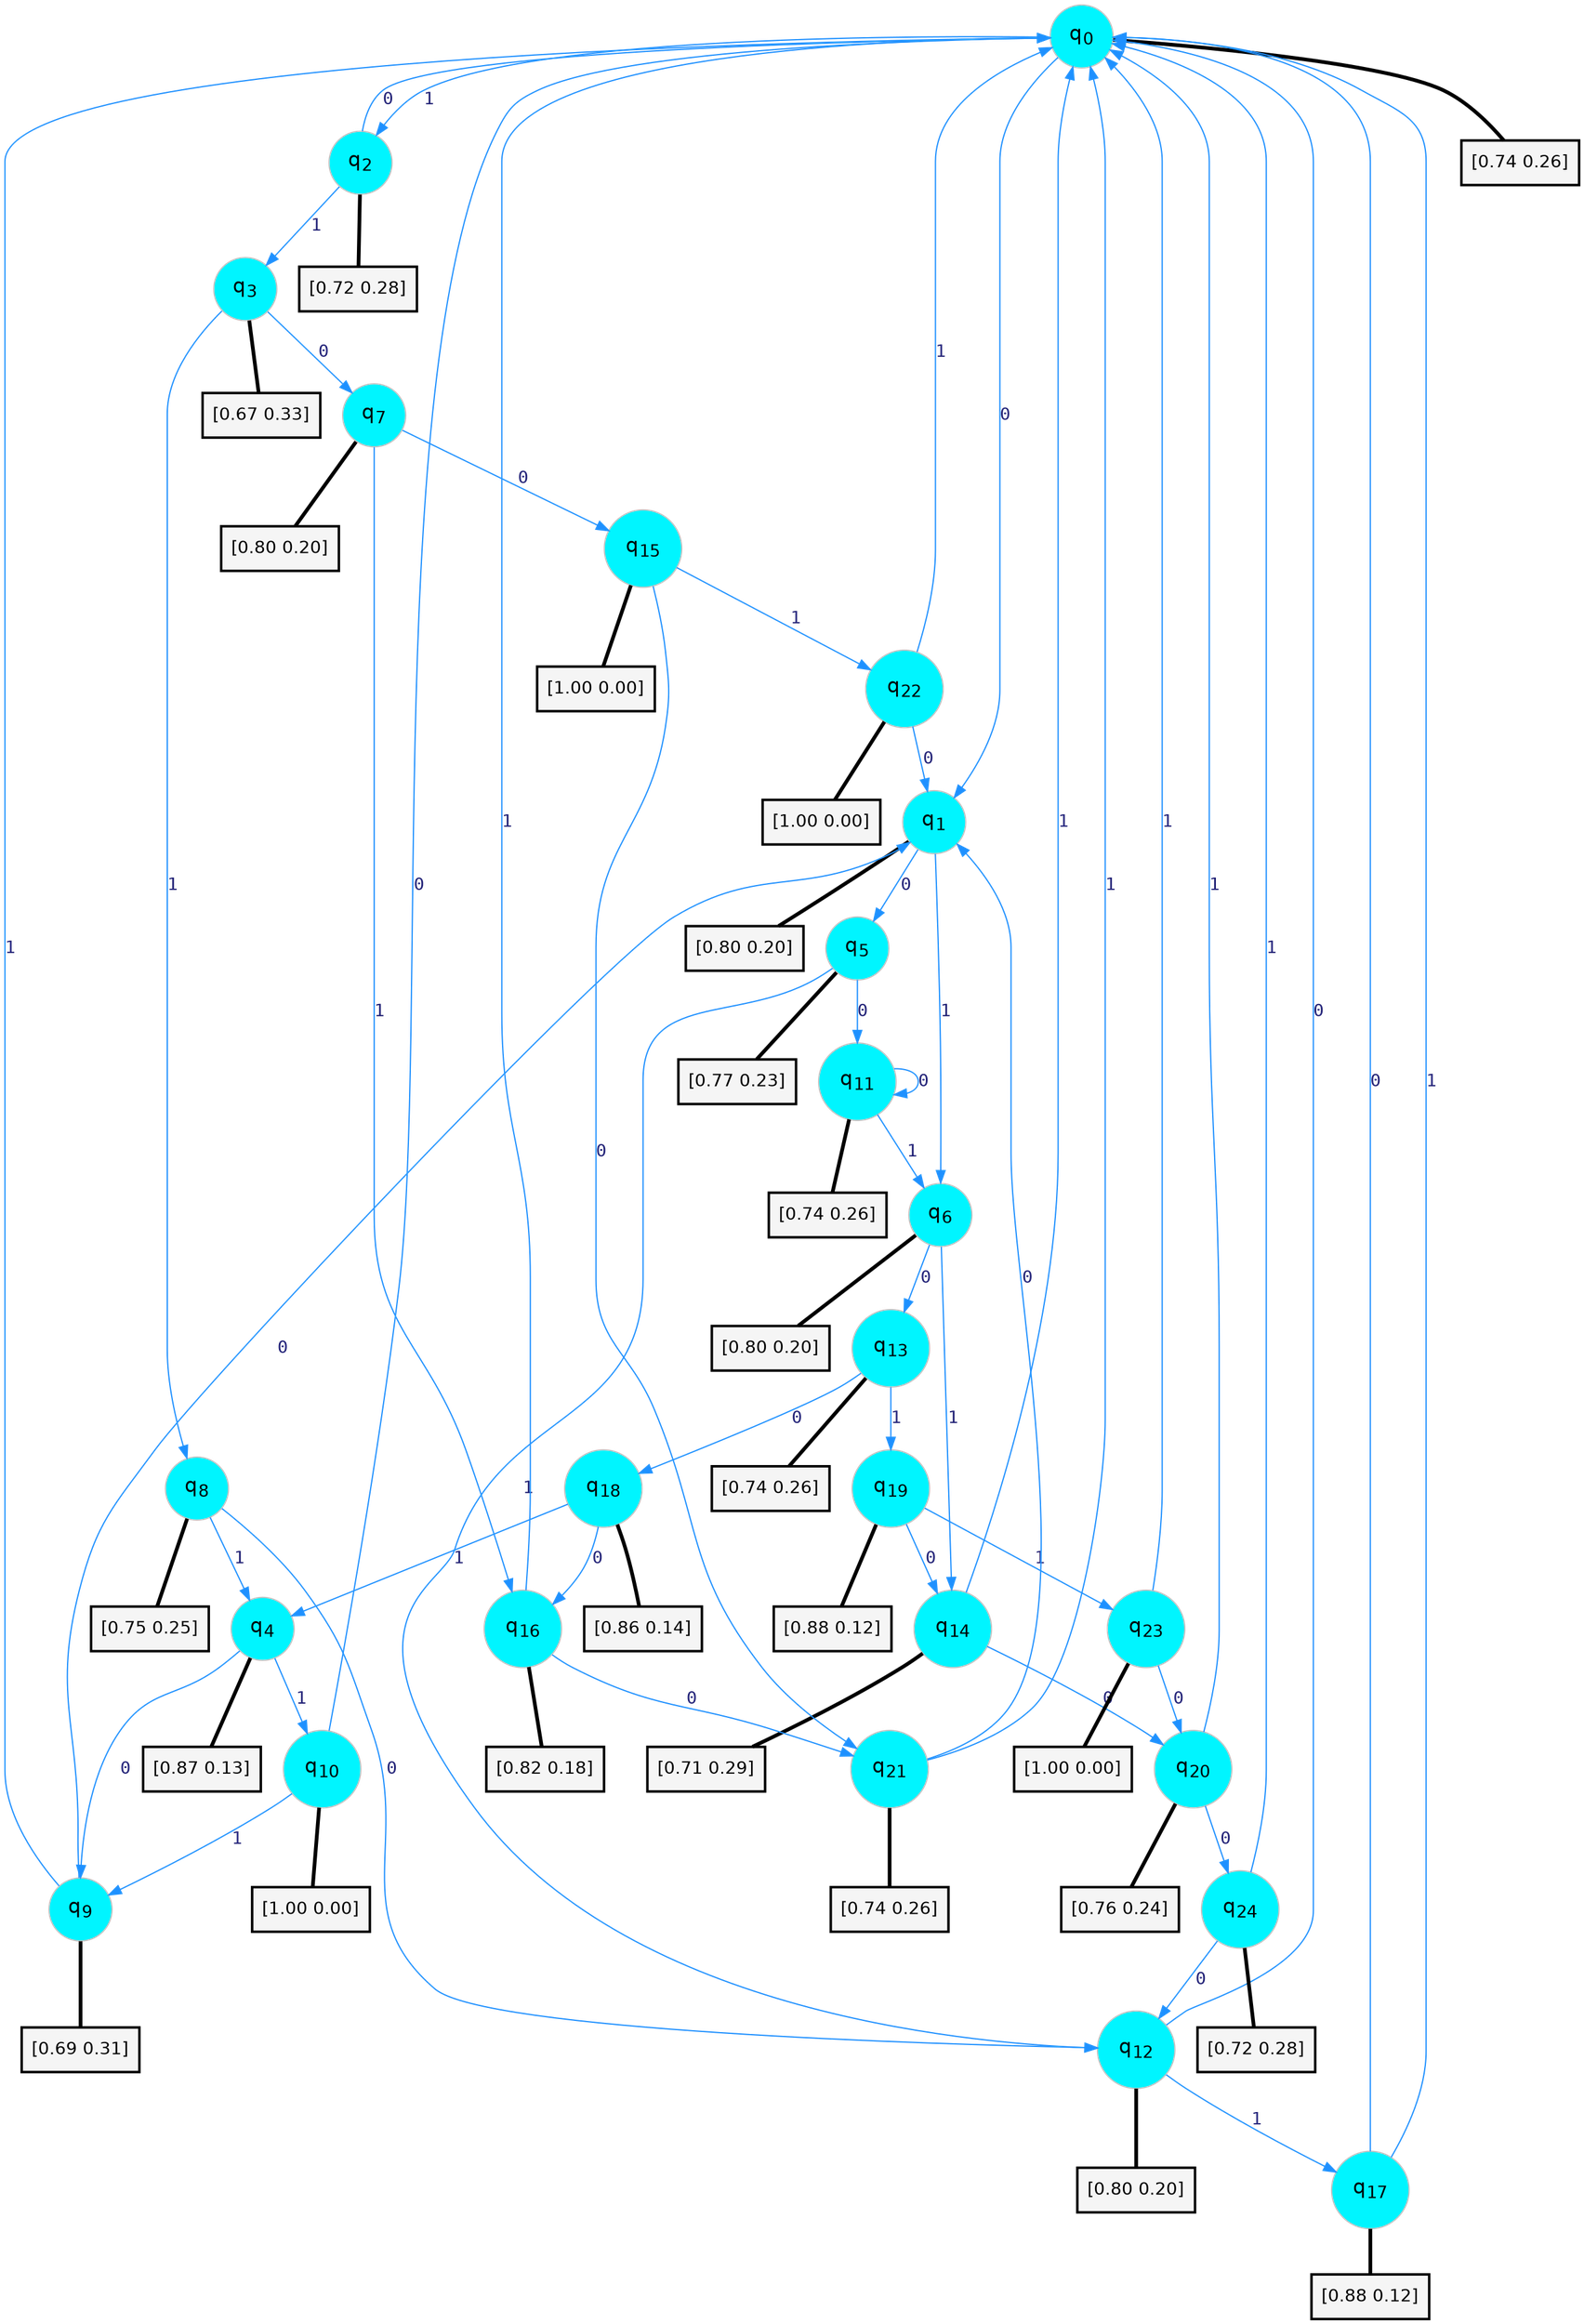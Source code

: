 digraph G {
graph [
bgcolor=transparent, dpi=300, rankdir=TD, size="40,25"];
node [
color=gray, fillcolor=turquoise1, fontcolor=black, fontname=Helvetica, fontsize=16, fontweight=bold, shape=circle, style=filled];
edge [
arrowsize=1, color=dodgerblue1, fontcolor=midnightblue, fontname=courier, fontweight=bold, penwidth=1, style=solid, weight=20];
0[label=<q<SUB>0</SUB>>];
1[label=<q<SUB>1</SUB>>];
2[label=<q<SUB>2</SUB>>];
3[label=<q<SUB>3</SUB>>];
4[label=<q<SUB>4</SUB>>];
5[label=<q<SUB>5</SUB>>];
6[label=<q<SUB>6</SUB>>];
7[label=<q<SUB>7</SUB>>];
8[label=<q<SUB>8</SUB>>];
9[label=<q<SUB>9</SUB>>];
10[label=<q<SUB>10</SUB>>];
11[label=<q<SUB>11</SUB>>];
12[label=<q<SUB>12</SUB>>];
13[label=<q<SUB>13</SUB>>];
14[label=<q<SUB>14</SUB>>];
15[label=<q<SUB>15</SUB>>];
16[label=<q<SUB>16</SUB>>];
17[label=<q<SUB>17</SUB>>];
18[label=<q<SUB>18</SUB>>];
19[label=<q<SUB>19</SUB>>];
20[label=<q<SUB>20</SUB>>];
21[label=<q<SUB>21</SUB>>];
22[label=<q<SUB>22</SUB>>];
23[label=<q<SUB>23</SUB>>];
24[label=<q<SUB>24</SUB>>];
25[label="[0.74 0.26]", shape=box,fontcolor=black, fontname=Helvetica, fontsize=14, penwidth=2, fillcolor=whitesmoke,color=black];
26[label="[0.80 0.20]", shape=box,fontcolor=black, fontname=Helvetica, fontsize=14, penwidth=2, fillcolor=whitesmoke,color=black];
27[label="[0.72 0.28]", shape=box,fontcolor=black, fontname=Helvetica, fontsize=14, penwidth=2, fillcolor=whitesmoke,color=black];
28[label="[0.67 0.33]", shape=box,fontcolor=black, fontname=Helvetica, fontsize=14, penwidth=2, fillcolor=whitesmoke,color=black];
29[label="[0.87 0.13]", shape=box,fontcolor=black, fontname=Helvetica, fontsize=14, penwidth=2, fillcolor=whitesmoke,color=black];
30[label="[0.77 0.23]", shape=box,fontcolor=black, fontname=Helvetica, fontsize=14, penwidth=2, fillcolor=whitesmoke,color=black];
31[label="[0.80 0.20]", shape=box,fontcolor=black, fontname=Helvetica, fontsize=14, penwidth=2, fillcolor=whitesmoke,color=black];
32[label="[0.80 0.20]", shape=box,fontcolor=black, fontname=Helvetica, fontsize=14, penwidth=2, fillcolor=whitesmoke,color=black];
33[label="[0.75 0.25]", shape=box,fontcolor=black, fontname=Helvetica, fontsize=14, penwidth=2, fillcolor=whitesmoke,color=black];
34[label="[0.69 0.31]", shape=box,fontcolor=black, fontname=Helvetica, fontsize=14, penwidth=2, fillcolor=whitesmoke,color=black];
35[label="[1.00 0.00]", shape=box,fontcolor=black, fontname=Helvetica, fontsize=14, penwidth=2, fillcolor=whitesmoke,color=black];
36[label="[0.74 0.26]", shape=box,fontcolor=black, fontname=Helvetica, fontsize=14, penwidth=2, fillcolor=whitesmoke,color=black];
37[label="[0.80 0.20]", shape=box,fontcolor=black, fontname=Helvetica, fontsize=14, penwidth=2, fillcolor=whitesmoke,color=black];
38[label="[0.74 0.26]", shape=box,fontcolor=black, fontname=Helvetica, fontsize=14, penwidth=2, fillcolor=whitesmoke,color=black];
39[label="[0.71 0.29]", shape=box,fontcolor=black, fontname=Helvetica, fontsize=14, penwidth=2, fillcolor=whitesmoke,color=black];
40[label="[1.00 0.00]", shape=box,fontcolor=black, fontname=Helvetica, fontsize=14, penwidth=2, fillcolor=whitesmoke,color=black];
41[label="[0.82 0.18]", shape=box,fontcolor=black, fontname=Helvetica, fontsize=14, penwidth=2, fillcolor=whitesmoke,color=black];
42[label="[0.88 0.12]", shape=box,fontcolor=black, fontname=Helvetica, fontsize=14, penwidth=2, fillcolor=whitesmoke,color=black];
43[label="[0.86 0.14]", shape=box,fontcolor=black, fontname=Helvetica, fontsize=14, penwidth=2, fillcolor=whitesmoke,color=black];
44[label="[0.88 0.12]", shape=box,fontcolor=black, fontname=Helvetica, fontsize=14, penwidth=2, fillcolor=whitesmoke,color=black];
45[label="[0.76 0.24]", shape=box,fontcolor=black, fontname=Helvetica, fontsize=14, penwidth=2, fillcolor=whitesmoke,color=black];
46[label="[0.74 0.26]", shape=box,fontcolor=black, fontname=Helvetica, fontsize=14, penwidth=2, fillcolor=whitesmoke,color=black];
47[label="[1.00 0.00]", shape=box,fontcolor=black, fontname=Helvetica, fontsize=14, penwidth=2, fillcolor=whitesmoke,color=black];
48[label="[1.00 0.00]", shape=box,fontcolor=black, fontname=Helvetica, fontsize=14, penwidth=2, fillcolor=whitesmoke,color=black];
49[label="[0.72 0.28]", shape=box,fontcolor=black, fontname=Helvetica, fontsize=14, penwidth=2, fillcolor=whitesmoke,color=black];
0->1 [label=0];
0->2 [label=1];
0->25 [arrowhead=none, penwidth=3,color=black];
1->5 [label=0];
1->6 [label=1];
1->26 [arrowhead=none, penwidth=3,color=black];
2->0 [label=0];
2->3 [label=1];
2->27 [arrowhead=none, penwidth=3,color=black];
3->7 [label=0];
3->8 [label=1];
3->28 [arrowhead=none, penwidth=3,color=black];
4->9 [label=0];
4->10 [label=1];
4->29 [arrowhead=none, penwidth=3,color=black];
5->11 [label=0];
5->12 [label=1];
5->30 [arrowhead=none, penwidth=3,color=black];
6->13 [label=0];
6->14 [label=1];
6->31 [arrowhead=none, penwidth=3,color=black];
7->15 [label=0];
7->16 [label=1];
7->32 [arrowhead=none, penwidth=3,color=black];
8->12 [label=0];
8->4 [label=1];
8->33 [arrowhead=none, penwidth=3,color=black];
9->1 [label=0];
9->0 [label=1];
9->34 [arrowhead=none, penwidth=3,color=black];
10->0 [label=0];
10->9 [label=1];
10->35 [arrowhead=none, penwidth=3,color=black];
11->11 [label=0];
11->6 [label=1];
11->36 [arrowhead=none, penwidth=3,color=black];
12->0 [label=0];
12->17 [label=1];
12->37 [arrowhead=none, penwidth=3,color=black];
13->18 [label=0];
13->19 [label=1];
13->38 [arrowhead=none, penwidth=3,color=black];
14->20 [label=0];
14->0 [label=1];
14->39 [arrowhead=none, penwidth=3,color=black];
15->21 [label=0];
15->22 [label=1];
15->40 [arrowhead=none, penwidth=3,color=black];
16->21 [label=0];
16->0 [label=1];
16->41 [arrowhead=none, penwidth=3,color=black];
17->0 [label=0];
17->0 [label=1];
17->42 [arrowhead=none, penwidth=3,color=black];
18->16 [label=0];
18->4 [label=1];
18->43 [arrowhead=none, penwidth=3,color=black];
19->14 [label=0];
19->23 [label=1];
19->44 [arrowhead=none, penwidth=3,color=black];
20->24 [label=0];
20->0 [label=1];
20->45 [arrowhead=none, penwidth=3,color=black];
21->1 [label=0];
21->0 [label=1];
21->46 [arrowhead=none, penwidth=3,color=black];
22->1 [label=0];
22->0 [label=1];
22->47 [arrowhead=none, penwidth=3,color=black];
23->20 [label=0];
23->0 [label=1];
23->48 [arrowhead=none, penwidth=3,color=black];
24->12 [label=0];
24->0 [label=1];
24->49 [arrowhead=none, penwidth=3,color=black];
}
